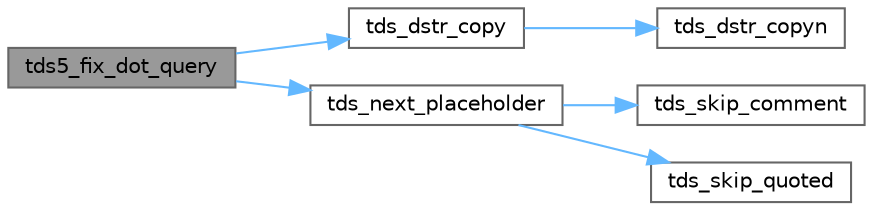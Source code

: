 digraph "tds5_fix_dot_query"
{
 // LATEX_PDF_SIZE
  bgcolor="transparent";
  edge [fontname=Helvetica,fontsize=10,labelfontname=Helvetica,labelfontsize=10];
  node [fontname=Helvetica,fontsize=10,shape=box,height=0.2,width=0.4];
  rankdir="LR";
  Node1 [id="Node000001",label="tds5_fix_dot_query",height=0.2,width=0.4,color="gray40", fillcolor="grey60", style="filled", fontcolor="black",tooltip="Substitute ?-style placeholders with named (@param) ones."];
  Node1 -> Node2 [id="edge1_Node000001_Node000002",color="steelblue1",style="solid",tooltip=" "];
  Node2 [id="Node000002",label="tds_dstr_copy",height=0.2,width=0.4,color="grey40", fillcolor="white", style="filled",URL="$a00581.html#gad96366d9fa93bfc283cef1299fbe97ab",tooltip="copy a string from another"];
  Node2 -> Node3 [id="edge2_Node000002_Node000003",color="steelblue1",style="solid",tooltip=" "];
  Node3 [id="Node000003",label="tds_dstr_copyn",height=0.2,width=0.4,color="grey40", fillcolor="white", style="filled",URL="$a00581.html#ga656718f240d7403f986ae887d84a6ca1",tooltip="Set string to a given buffer of characters."];
  Node1 -> Node4 [id="edge3_Node000001_Node000004",color="steelblue1",style="solid",tooltip=" "];
  Node4 [id="Node000004",label="tds_next_placeholder",height=0.2,width=0.4,color="grey40", fillcolor="white", style="filled",URL="$a00578.html#ga8f3b00c34af2484eccb169e60a37dc36",tooltip="Get position of next placeholder."];
  Node4 -> Node5 [id="edge4_Node000004_Node000005",color="steelblue1",style="solid",tooltip=" "];
  Node5 [id="Node000005",label="tds_skip_comment",height=0.2,width=0.4,color="grey40", fillcolor="white", style="filled",URL="$a00578.html#gacf0a4f2a1c2166588f4d232eda737cf5",tooltip="Skip a comment in a query."];
  Node4 -> Node6 [id="edge5_Node000004_Node000006",color="steelblue1",style="solid",tooltip=" "];
  Node6 [id="Node000006",label="tds_skip_quoted",height=0.2,width=0.4,color="grey40", fillcolor="white", style="filled",URL="$a00578.html#ga0856776b63a475de7cd3fb62b1af2411",tooltip="Skip quoting string (like 'sfsf', \"dflkdj\" or [dfkjd])"];
}
